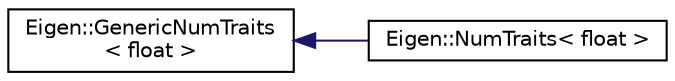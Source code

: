 digraph "Graphical Class Hierarchy"
{
  edge [fontname="Helvetica",fontsize="10",labelfontname="Helvetica",labelfontsize="10"];
  node [fontname="Helvetica",fontsize="10",shape=record];
  rankdir="LR";
  Node1 [label="Eigen::GenericNumTraits\l\< float \>",height=0.2,width=0.4,color="black", fillcolor="white", style="filled",URL="$struct_eigen_1_1_generic_num_traits.html"];
  Node1 -> Node2 [dir="back",color="midnightblue",fontsize="10",style="solid",fontname="Helvetica"];
  Node2 [label="Eigen::NumTraits\< float \>",height=0.2,width=0.4,color="black", fillcolor="white", style="filled",URL="$struct_eigen_1_1_num_traits_3_01float_01_4.html"];
}
